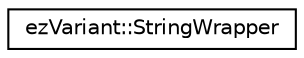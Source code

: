 digraph "Graphical Class Hierarchy"
{
 // LATEX_PDF_SIZE
  edge [fontname="Helvetica",fontsize="10",labelfontname="Helvetica",labelfontsize="10"];
  node [fontname="Helvetica",fontsize="10",shape=record];
  rankdir="LR";
  Node0 [label="ezVariant::StringWrapper",height=0.2,width=0.4,color="black", fillcolor="white", style="filled",URL="$d0/dfa/structez_variant_1_1_string_wrapper.htm",tooltip="helper struct to wrap a string pointer"];
}
